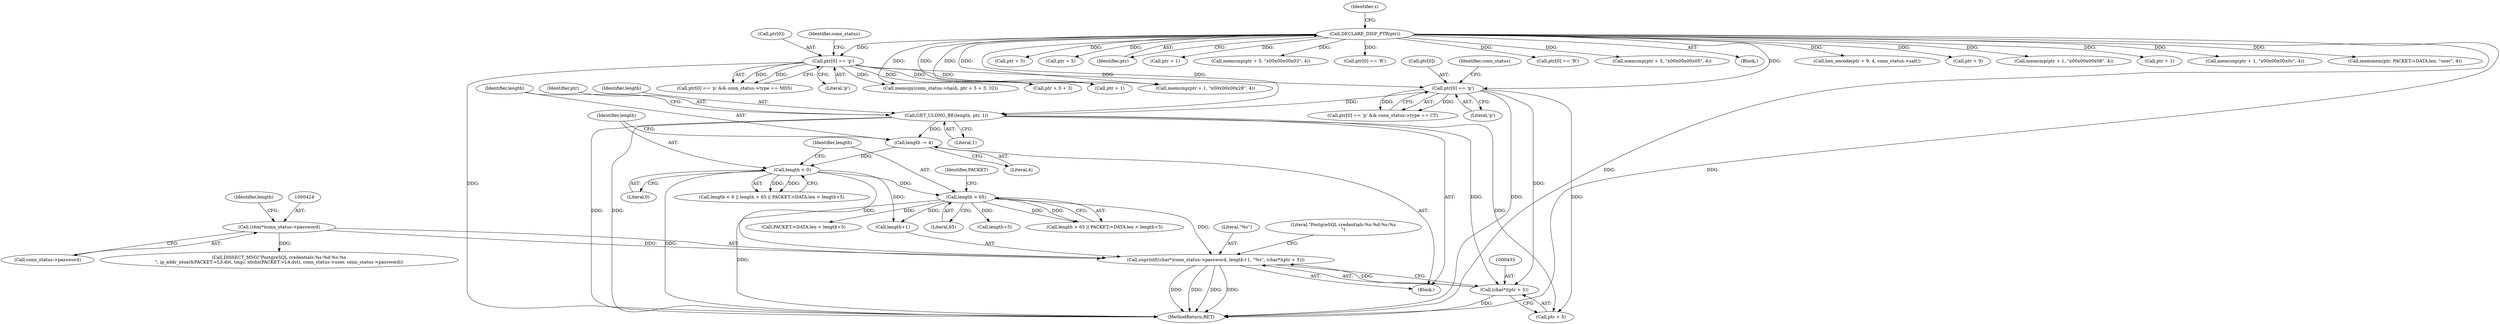 digraph "0_ettercap_e3abe7d7585ecc420a7cab73313216613aadad5a@API" {
"1000422" [label="(Call,snprintf((char*)conn_status->password, length+1, \"%s\", (char*)(ptr + 5)))"];
"1000423" [label="(Call,(char*)conn_status->password)"];
"1000403" [label="(Call,length > 65)"];
"1000399" [label="(Call,length < 0)"];
"1000394" [label="(Call,length -= 4)"];
"1000390" [label="(Call,GET_ULONG_BE(length, ptr, 1))"];
"1000376" [label="(Call,ptr[0] == 'p')"];
"1000286" [label="(Call,ptr[0] == 'p')"];
"1000114" [label="(Call,DECLARE_DISP_PTR(ptr))"];
"1000432" [label="(Call,(char*)(ptr + 5))"];
"1000570" [label="(Call,ptr + 5)"];
"1000520" [label="(Call,ptr + 5)"];
"1000400" [label="(Identifier,length)"];
"1000438" [label="(Literal,\"PostgreSQL credentials:%s-%d:%s:%s\n\")"];
"1000409" [label="(Identifier,PACKET)"];
"1000114" [label="(Call,DECLARE_DISP_PTR(ptr))"];
"1000285" [label="(Call,ptr[0] == 'p' && conn_status->type == MD5)"];
"1000592" [label="(MethodReturn,RET)"];
"1000324" [label="(Call,memcpy(conn_status->hash, ptr + 5 + 3, 32))"];
"1000118" [label="(Identifier,s)"];
"1000390" [label="(Call,GET_ULONG_BE(length, ptr, 1))"];
"1000383" [label="(Identifier,conn_status)"];
"1000406" [label="(Call,PACKET->DATA.len < length+5)"];
"1000286" [label="(Call,ptr[0] == 'p')"];
"1000399" [label="(Call,length < 0)"];
"1000115" [label="(Identifier,ptr)"];
"1000380" [label="(Literal,'p')"];
"1000386" [label="(Block,)"];
"1000513" [label="(Call,ptr + 1)"];
"1000569" [label="(Call,memcmp(ptr + 5, \"\x00\x00\x00\x03\", 4))"];
"1000429" [label="(Identifier,length)"];
"1000377" [label="(Call,ptr[0])"];
"1000505" [label="(Call,ptr[0] == 'R')"];
"1000395" [label="(Identifier,length)"];
"1000392" [label="(Identifier,ptr)"];
"1000402" [label="(Call,length > 65 || PACKET->DATA.len < length+5)"];
"1000428" [label="(Call,length+1)"];
"1000328" [label="(Call,ptr + 5 + 3)"];
"1000376" [label="(Call,ptr[0] == 'p')"];
"1000375" [label="(Call,ptr[0] == 'p' && conn_status->type == CT)"];
"1000431" [label="(Literal,\"%s\")"];
"1000301" [label="(Call,ptr + 1)"];
"1000405" [label="(Literal,65)"];
"1000555" [label="(Call,ptr[0] == 'R')"];
"1000290" [label="(Literal,'p')"];
"1000432" [label="(Call,(char*)(ptr + 5))"];
"1000425" [label="(Call,conn_status->password)"];
"1000519" [label="(Call,memcmp(ptr + 5, \"\x00\x00\x00\x05\", 4))"];
"1000437" [label="(Call,DISSECT_MSG(\"PostgreSQL credentials:%s-%d:%s:%s\n\", ip_addr_ntoa(&PACKET->L3.dst, tmp), ntohs(PACKET->L4.dst), conn_status->user, conn_status->password))"];
"1000423" [label="(Call,(char*)conn_status->password)"];
"1000113" [label="(Block,)"];
"1000300" [label="(Call,memcmp(ptr + 1, \"\x00\x00\x00\x28\", 4))"];
"1000287" [label="(Call,ptr[0])"];
"1000293" [label="(Identifier,conn_status)"];
"1000412" [label="(Call,length+5)"];
"1000538" [label="(Call,hex_encode(ptr + 9, 4, conn_status->salt))"];
"1000539" [label="(Call,ptr + 9)"];
"1000434" [label="(Call,ptr + 5)"];
"1000398" [label="(Call,length < 0 || length > 65 || PACKET->DATA.len < length+5)"];
"1000401" [label="(Literal,0)"];
"1000422" [label="(Call,snprintf((char*)conn_status->password, length+1, \"%s\", (char*)(ptr + 5)))"];
"1000396" [label="(Literal,4)"];
"1000394" [label="(Call,length -= 4)"];
"1000404" [label="(Identifier,length)"];
"1000393" [label="(Literal,1)"];
"1000562" [label="(Call,memcmp(ptr + 1, \"\x00\x00\x00\x08\", 4))"];
"1000563" [label="(Call,ptr + 1)"];
"1000512" [label="(Call,memcmp(ptr + 1, \"\x00\x00\x00\x0c\", 4))"];
"1000169" [label="(Call,memmem(ptr, PACKET->DATA.len, \"user\", 4))"];
"1000403" [label="(Call,length > 65)"];
"1000391" [label="(Identifier,length)"];
"1000422" -> "1000386"  [label="AST: "];
"1000422" -> "1000432"  [label="CFG: "];
"1000423" -> "1000422"  [label="AST: "];
"1000428" -> "1000422"  [label="AST: "];
"1000431" -> "1000422"  [label="AST: "];
"1000432" -> "1000422"  [label="AST: "];
"1000438" -> "1000422"  [label="CFG: "];
"1000422" -> "1000592"  [label="DDG: "];
"1000422" -> "1000592"  [label="DDG: "];
"1000422" -> "1000592"  [label="DDG: "];
"1000422" -> "1000592"  [label="DDG: "];
"1000423" -> "1000422"  [label="DDG: "];
"1000403" -> "1000422"  [label="DDG: "];
"1000399" -> "1000422"  [label="DDG: "];
"1000432" -> "1000422"  [label="DDG: "];
"1000423" -> "1000425"  [label="CFG: "];
"1000424" -> "1000423"  [label="AST: "];
"1000425" -> "1000423"  [label="AST: "];
"1000429" -> "1000423"  [label="CFG: "];
"1000423" -> "1000437"  [label="DDG: "];
"1000403" -> "1000402"  [label="AST: "];
"1000403" -> "1000405"  [label="CFG: "];
"1000404" -> "1000403"  [label="AST: "];
"1000405" -> "1000403"  [label="AST: "];
"1000409" -> "1000403"  [label="CFG: "];
"1000402" -> "1000403"  [label="CFG: "];
"1000403" -> "1000592"  [label="DDG: "];
"1000403" -> "1000402"  [label="DDG: "];
"1000403" -> "1000402"  [label="DDG: "];
"1000399" -> "1000403"  [label="DDG: "];
"1000403" -> "1000406"  [label="DDG: "];
"1000403" -> "1000412"  [label="DDG: "];
"1000403" -> "1000428"  [label="DDG: "];
"1000399" -> "1000398"  [label="AST: "];
"1000399" -> "1000401"  [label="CFG: "];
"1000400" -> "1000399"  [label="AST: "];
"1000401" -> "1000399"  [label="AST: "];
"1000404" -> "1000399"  [label="CFG: "];
"1000398" -> "1000399"  [label="CFG: "];
"1000399" -> "1000592"  [label="DDG: "];
"1000399" -> "1000398"  [label="DDG: "];
"1000399" -> "1000398"  [label="DDG: "];
"1000394" -> "1000399"  [label="DDG: "];
"1000399" -> "1000428"  [label="DDG: "];
"1000394" -> "1000386"  [label="AST: "];
"1000394" -> "1000396"  [label="CFG: "];
"1000395" -> "1000394"  [label="AST: "];
"1000396" -> "1000394"  [label="AST: "];
"1000400" -> "1000394"  [label="CFG: "];
"1000390" -> "1000394"  [label="DDG: "];
"1000390" -> "1000386"  [label="AST: "];
"1000390" -> "1000393"  [label="CFG: "];
"1000391" -> "1000390"  [label="AST: "];
"1000392" -> "1000390"  [label="AST: "];
"1000393" -> "1000390"  [label="AST: "];
"1000395" -> "1000390"  [label="CFG: "];
"1000390" -> "1000592"  [label="DDG: "];
"1000390" -> "1000592"  [label="DDG: "];
"1000376" -> "1000390"  [label="DDG: "];
"1000114" -> "1000390"  [label="DDG: "];
"1000390" -> "1000432"  [label="DDG: "];
"1000390" -> "1000434"  [label="DDG: "];
"1000376" -> "1000375"  [label="AST: "];
"1000376" -> "1000380"  [label="CFG: "];
"1000377" -> "1000376"  [label="AST: "];
"1000380" -> "1000376"  [label="AST: "];
"1000383" -> "1000376"  [label="CFG: "];
"1000375" -> "1000376"  [label="CFG: "];
"1000376" -> "1000592"  [label="DDG: "];
"1000376" -> "1000375"  [label="DDG: "];
"1000376" -> "1000375"  [label="DDG: "];
"1000286" -> "1000376"  [label="DDG: "];
"1000114" -> "1000376"  [label="DDG: "];
"1000376" -> "1000432"  [label="DDG: "];
"1000376" -> "1000434"  [label="DDG: "];
"1000286" -> "1000285"  [label="AST: "];
"1000286" -> "1000290"  [label="CFG: "];
"1000287" -> "1000286"  [label="AST: "];
"1000290" -> "1000286"  [label="AST: "];
"1000293" -> "1000286"  [label="CFG: "];
"1000285" -> "1000286"  [label="CFG: "];
"1000286" -> "1000592"  [label="DDG: "];
"1000286" -> "1000285"  [label="DDG: "];
"1000286" -> "1000285"  [label="DDG: "];
"1000114" -> "1000286"  [label="DDG: "];
"1000286" -> "1000300"  [label="DDG: "];
"1000286" -> "1000301"  [label="DDG: "];
"1000286" -> "1000324"  [label="DDG: "];
"1000286" -> "1000328"  [label="DDG: "];
"1000114" -> "1000113"  [label="AST: "];
"1000114" -> "1000115"  [label="CFG: "];
"1000115" -> "1000114"  [label="AST: "];
"1000118" -> "1000114"  [label="CFG: "];
"1000114" -> "1000592"  [label="DDG: "];
"1000114" -> "1000592"  [label="DDG: "];
"1000114" -> "1000169"  [label="DDG: "];
"1000114" -> "1000300"  [label="DDG: "];
"1000114" -> "1000301"  [label="DDG: "];
"1000114" -> "1000324"  [label="DDG: "];
"1000114" -> "1000328"  [label="DDG: "];
"1000114" -> "1000505"  [label="DDG: "];
"1000114" -> "1000512"  [label="DDG: "];
"1000114" -> "1000513"  [label="DDG: "];
"1000114" -> "1000519"  [label="DDG: "];
"1000114" -> "1000520"  [label="DDG: "];
"1000114" -> "1000538"  [label="DDG: "];
"1000114" -> "1000539"  [label="DDG: "];
"1000114" -> "1000555"  [label="DDG: "];
"1000114" -> "1000562"  [label="DDG: "];
"1000114" -> "1000563"  [label="DDG: "];
"1000114" -> "1000569"  [label="DDG: "];
"1000114" -> "1000570"  [label="DDG: "];
"1000432" -> "1000434"  [label="CFG: "];
"1000433" -> "1000432"  [label="AST: "];
"1000434" -> "1000432"  [label="AST: "];
"1000432" -> "1000592"  [label="DDG: "];
}
